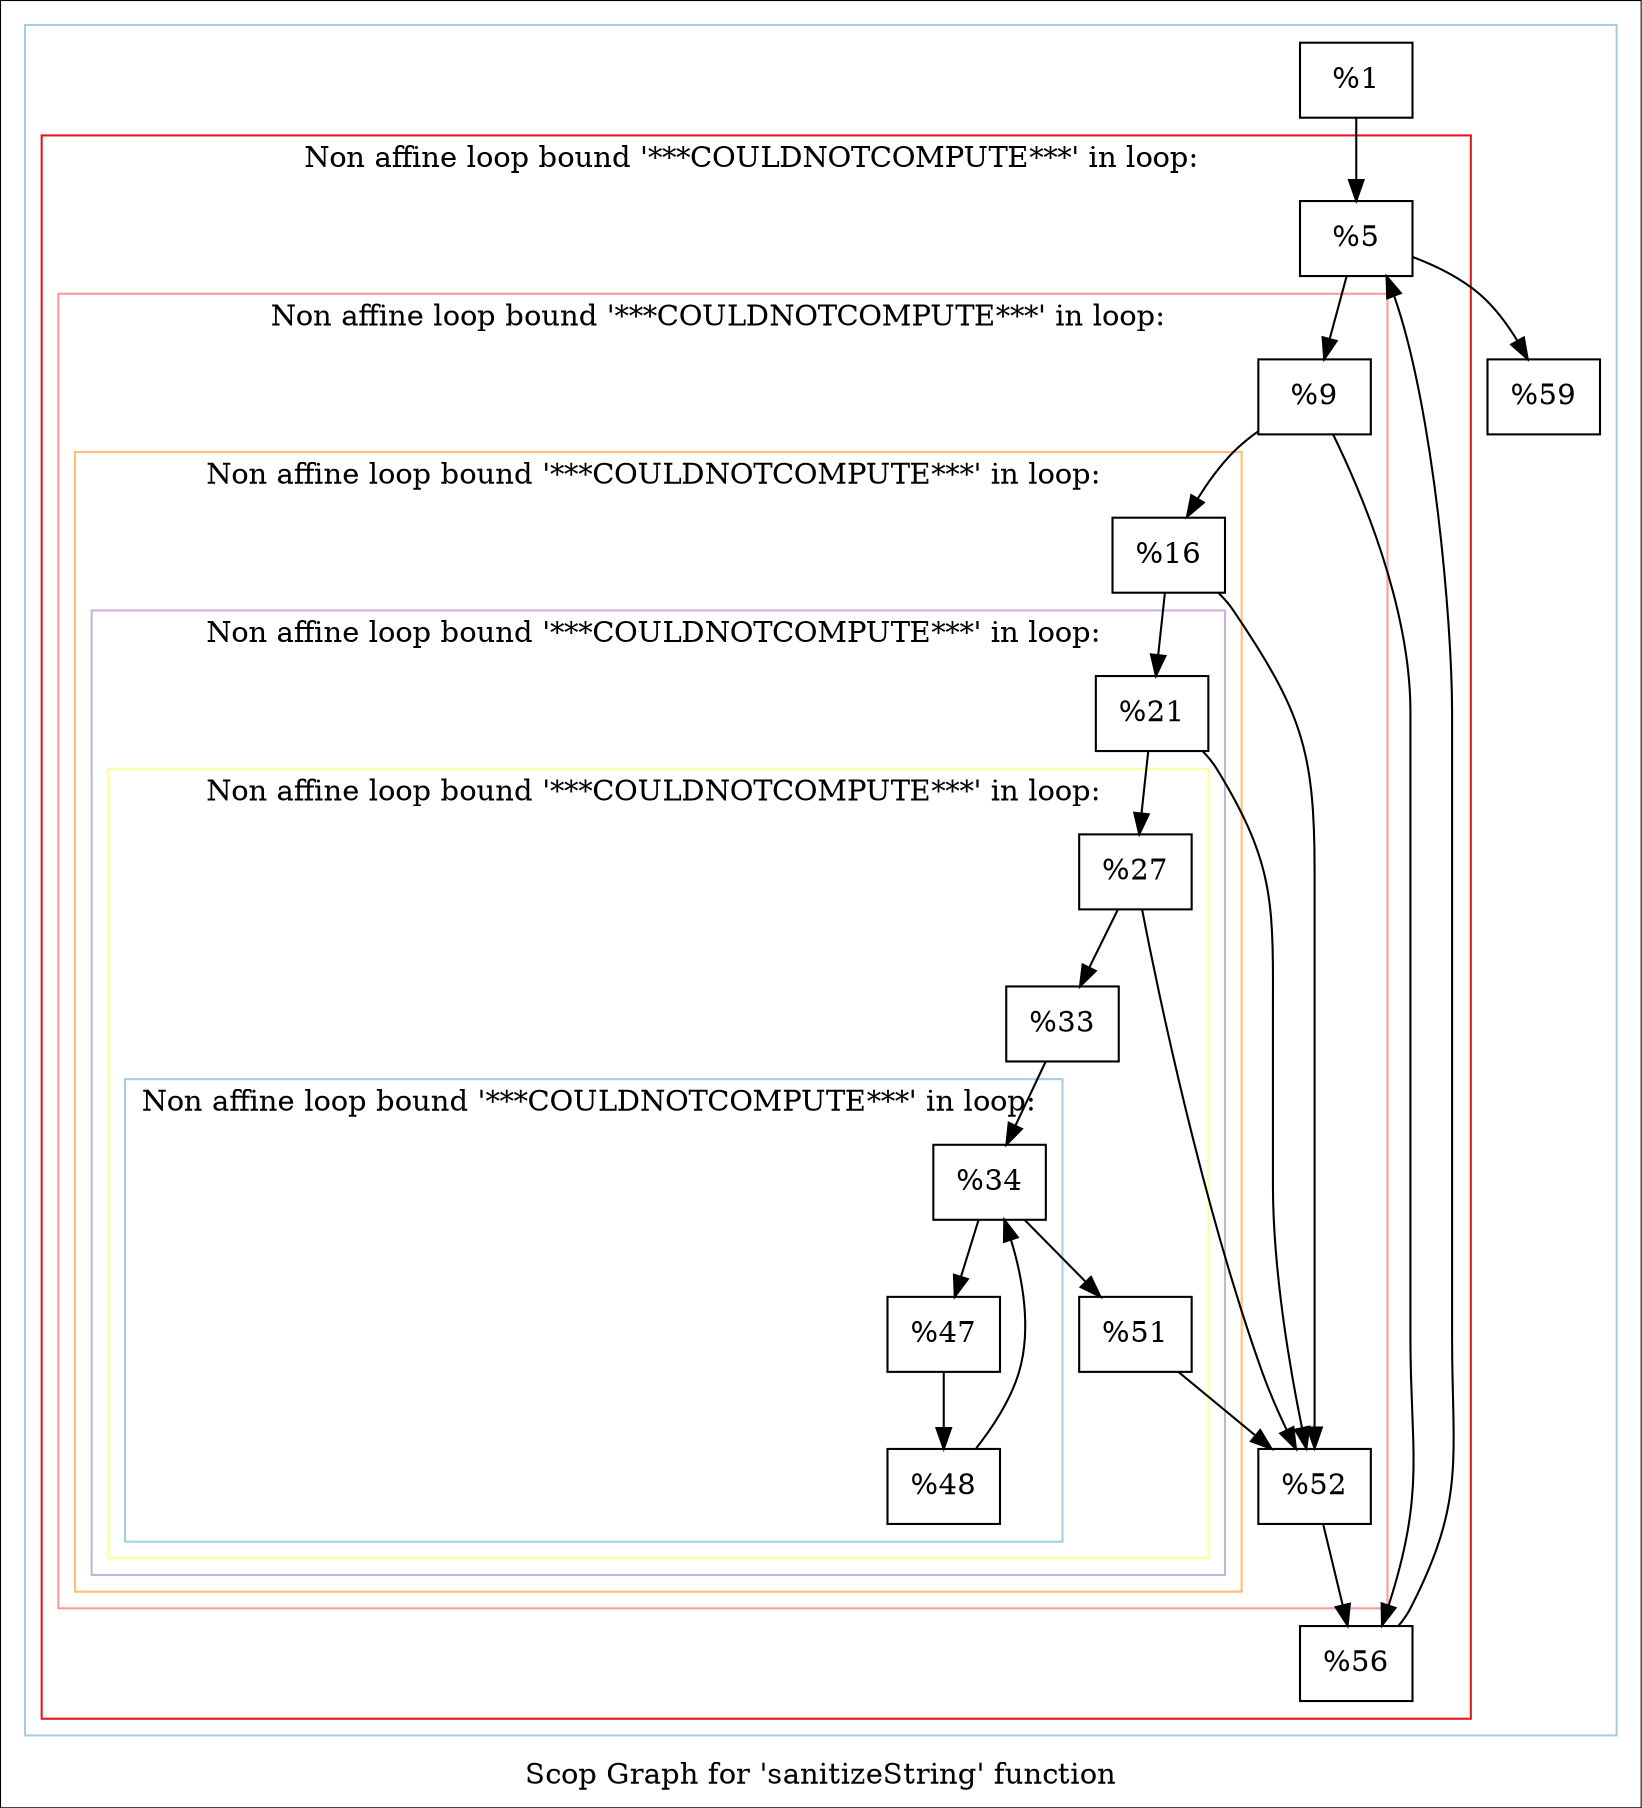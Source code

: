 digraph "Scop Graph for 'sanitizeString' function" {
	label="Scop Graph for 'sanitizeString' function";

	Node0x1d1bc90 [shape=record,label="{%1}"];
	Node0x1d1bc90 -> Node0x1d61190;
	Node0x1d61190 [shape=record,label="{%5}"];
	Node0x1d61190 -> Node0x1dc3140;
	Node0x1d61190 -> Node0x1d863d0;
	Node0x1dc3140 [shape=record,label="{%9}"];
	Node0x1dc3140 -> Node0x1d064e0;
	Node0x1dc3140 -> Node0x1da8880;
	Node0x1d064e0 [shape=record,label="{%56}"];
	Node0x1d064e0 -> Node0x1d61190[constraint=false];
	Node0x1da8880 [shape=record,label="{%16}"];
	Node0x1da8880 -> Node0x1d381b0;
	Node0x1da8880 -> Node0x1d96920;
	Node0x1d381b0 [shape=record,label="{%21}"];
	Node0x1d381b0 -> Node0x1d9ce80;
	Node0x1d381b0 -> Node0x1d96920;
	Node0x1d9ce80 [shape=record,label="{%27}"];
	Node0x1d9ce80 -> Node0x1d9fb30;
	Node0x1d9ce80 -> Node0x1d96920;
	Node0x1d9fb30 [shape=record,label="{%33}"];
	Node0x1d9fb30 -> Node0x1d60670;
	Node0x1d60670 [shape=record,label="{%34}"];
	Node0x1d60670 -> Node0x1d4bdb0;
	Node0x1d60670 -> Node0x1d7b8c0;
	Node0x1d4bdb0 [shape=record,label="{%47}"];
	Node0x1d4bdb0 -> Node0x1d9ae90;
	Node0x1d9ae90 [shape=record,label="{%48}"];
	Node0x1d9ae90 -> Node0x1d60670[constraint=false];
	Node0x1d7b8c0 [shape=record,label="{%51}"];
	Node0x1d7b8c0 -> Node0x1d96920;
	Node0x1d96920 [shape=record,label="{%52}"];
	Node0x1d96920 -> Node0x1d064e0;
	Node0x1d863d0 [shape=record,label="{%59}"];
	colorscheme = "paired12"
        subgraph cluster_0x1e05870 {
          label = "";
          style = solid;
          color = 1
          subgraph cluster_0x1e08840 {
            label = "Non affine loop bound '***COULDNOTCOMPUTE***' in loop: ";
            style = solid;
            color = 6
            subgraph cluster_0x1e087c0 {
              label = "Non affine loop bound '***COULDNOTCOMPUTE***' in loop: ";
              style = solid;
              color = 5
              subgraph cluster_0x1dc8250 {
                label = "Non affine loop bound '***COULDNOTCOMPUTE***' in loop: ";
                style = solid;
                color = 7
                subgraph cluster_0x1dc8360 {
                  label = "Non affine loop bound '***COULDNOTCOMPUTE***' in loop: ";
                  style = solid;
                  color = 9
                  subgraph cluster_0x1dc8460 {
                    label = "Non affine loop bound '***COULDNOTCOMPUTE***' in loop: ";
                    style = solid;
                    color = 11
                    subgraph cluster_0x1dc83e0 {
                      label = "Non affine loop bound '***COULDNOTCOMPUTE***' in loop: ";
                      style = solid;
                      color = 1
                      Node0x1d60670;
                      Node0x1d4bdb0;
                      Node0x1d9ae90;
                    }
                    Node0x1d9ce80;
                    Node0x1d9fb30;
                    Node0x1d7b8c0;
                  }
                  Node0x1d381b0;
                }
                Node0x1da8880;
              }
              Node0x1dc3140;
              Node0x1d96920;
            }
            Node0x1d61190;
            Node0x1d064e0;
          }
          Node0x1d1bc90;
          Node0x1d863d0;
        }
}
